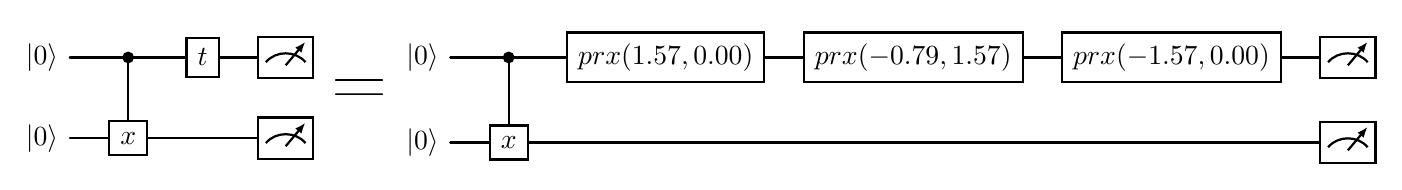 \documentclass[border=6pt]{standalone}
\usepackage[utf8]{inputenc}
\usepackage[T1]{fontenc}
\usepackage{tikz}
\usetikzlibrary{quantikz2}
\begin{document}\begin{quantikz}
	\lstick{\ket{0}}	&	\ctrl{1}	&	\gate{t}	&	\meter{}\\
	\lstick{\ket{0}}	&	\gate{x}	&	\qw	&	\meter{}
\end{quantikz}
{\Huge{\textbf{=}}}
\begin{quantikz}
	\lstick{\ket{0}}	&	\ctrl{1}	&	\gate{prx(1.57 , 0.00)}	&	\gate{prx(-0.79 , 1.57)}	&	\gate{prx(-1.57 , 0.00)}	&	\meter{}\\
	\lstick{\ket{0}}	&	\gate{x}	&	\qw	&	\qw	&	\qw	&	\meter{}
\end{quantikz}
\end{document}
